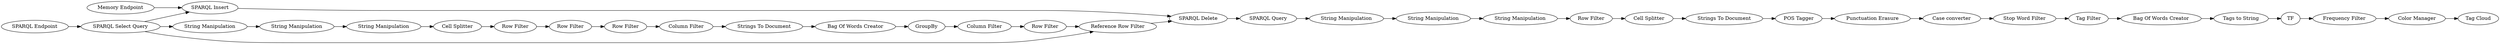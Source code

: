 digraph {
	"2990464364853579411_26" [label="Cell Splitter"]
	"5894606717842278295_83" [label="Tag Filter"]
	"2217491453452140514_93" [label="SPARQL Delete"]
	"1937714434395399408_92" [label="Strings To Document"]
	"5894606717842278295_23" [label="Frequency Filter"]
	"2217491453452140514_85" [label="Memory Endpoint"]
	"1937714434395399408_89" [label=GroupBy]
	"2990464364853579411_20" [label="String Manipulation"]
	"5894606717842278295_79" [label="Punctuation Erasure"]
	"-6938077626294632791_19" [label="String Manipulation"]
	"2990464364853579411_22" [label="Row Filter"]
	"5894606717842278295_27" [label="Color Manager"]
	"5894606717842278295_84" [label="Bag Of Words Creator"]
	"1937714434395399408_91" [label="Column Filter"]
	"-6938077626294632791_21" [label="String Manipulation"]
	"2217491453452140514_17" [label="SPARQL Select Query"]
	"1937714434395399408_93" [label="Bag Of Words Creator"]
	"5894606717842278295_85" [label="Strings To Document"]
	"5894606717842278295_86" [label="POS Tagger"]
	"1937714434395399408_90" [label="Row Filter"]
	"2990464364853579411_23" [label="Row Filter"]
	"2990464364853579411_25" [label="Row Filter"]
	"2217491453452140514_99" [label="SPARQL Endpoint"]
	"5894606717842278295_19" [label="Tags to String"]
	"-6938077626294632791_27" [label="Cell Splitter"]
	"2990464364853579411_24" [label="Column Filter"]
	"5894606717842278295_87" [label="Stop Word Filter"]
	"5894606717842278295_78" [label="Case converter"]
	"-6938077626294632791_25" [label="Row Filter"]
	"2217491453452140514_94" [label="SPARQL Query"]
	"2990464364853579411_19" [label="String Manipulation"]
	"5894606717842278295_21" [label=TF]
	"2217491453452140514_100" [label="Tag Cloud"]
	"2217491453452140514_92" [label="Reference Row Filter"]
	"2217491453452140514_86" [label="SPARQL Insert"]
	"2990464364853579411_21" [label="String Manipulation"]
	"-6938077626294632791_20" [label="String Manipulation"]
	"2217491453452140514_85" -> "2217491453452140514_86"
	"-6938077626294632791_19" -> "-6938077626294632791_20"
	"2217491453452140514_86" -> "2217491453452140514_93"
	"2217491453452140514_92" -> "2217491453452140514_93"
	"2217491453452140514_17" -> "2217491453452140514_92"
	"-6938077626294632791_20" -> "-6938077626294632791_21"
	"2990464364853579411_22" -> "2990464364853579411_23"
	"2217491453452140514_17" -> "2217491453452140514_86"
	"2990464364853579411_19" -> "2990464364853579411_20"
	"2217491453452140514_93" -> "2217491453452140514_94"
	"5894606717842278295_27" -> "2217491453452140514_100"
	"5894606717842278295_83" -> "5894606717842278295_84"
	"2990464364853579411_20" -> "2990464364853579411_21"
	"5894606717842278295_84" -> "5894606717842278295_19"
	"2990464364853579411_21" -> "2990464364853579411_26"
	"5894606717842278295_19" -> "5894606717842278295_21"
	"2217491453452140514_99" -> "2217491453452140514_17"
	"5894606717842278295_79" -> "5894606717842278295_78"
	"1937714434395399408_91" -> "1937714434395399408_90"
	"2990464364853579411_24" -> "1937714434395399408_92"
	"2990464364853579411_26" -> "2990464364853579411_25"
	"2990464364853579411_23" -> "2990464364853579411_24"
	"2990464364853579411_25" -> "2990464364853579411_22"
	"2217491453452140514_17" -> "2990464364853579411_19"
	"5894606717842278295_21" -> "5894606717842278295_23"
	"1937714434395399408_93" -> "1937714434395399408_89"
	"5894606717842278295_85" -> "5894606717842278295_86"
	"5894606717842278295_78" -> "5894606717842278295_87"
	"5894606717842278295_86" -> "5894606717842278295_79"
	"5894606717842278295_23" -> "5894606717842278295_27"
	"-6938077626294632791_21" -> "-6938077626294632791_25"
	"2217491453452140514_94" -> "-6938077626294632791_19"
	"1937714434395399408_92" -> "1937714434395399408_93"
	"1937714434395399408_89" -> "1937714434395399408_91"
	"-6938077626294632791_27" -> "5894606717842278295_85"
	"5894606717842278295_87" -> "5894606717842278295_83"
	"1937714434395399408_90" -> "2217491453452140514_92"
	"-6938077626294632791_25" -> "-6938077626294632791_27"
	rankdir=LR
}
